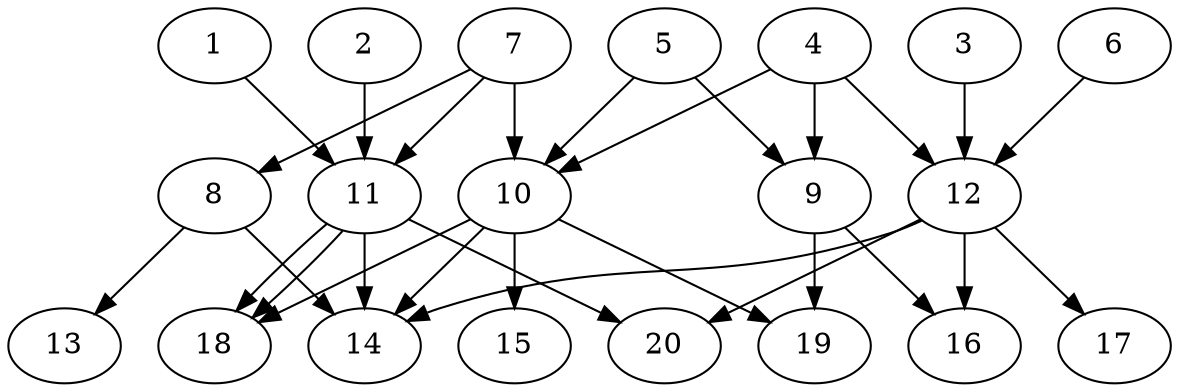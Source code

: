 // DAG automatically generated by daggen at Tue Jul 23 14:34:08 2019
// ./daggen --dot -n 20 --ccr 0.4 --fat 0.7 --regular 0.5 --density 0.8 --mindata 5242880 --maxdata 52428800 
digraph G {
  1 [size="33185280", alpha="0.13", expect_size="13274112"] 
  1 -> 11 [size ="13274112"]
  2 [size="123507200", alpha="0.00", expect_size="49402880"] 
  2 -> 11 [size ="49402880"]
  3 [size="128135680", alpha="0.13", expect_size="51254272"] 
  3 -> 12 [size ="51254272"]
  4 [size="122821120", alpha="0.09", expect_size="49128448"] 
  4 -> 9 [size ="49128448"]
  4 -> 10 [size ="49128448"]
  4 -> 12 [size ="49128448"]
  5 [size="51153920", alpha="0.14", expect_size="20461568"] 
  5 -> 9 [size ="20461568"]
  5 -> 10 [size ="20461568"]
  6 [size="44029440", alpha="0.11", expect_size="17611776"] 
  6 -> 12 [size ="17611776"]
  7 [size="13603840", alpha="0.19", expect_size="5441536"] 
  7 -> 8 [size ="5441536"]
  7 -> 10 [size ="5441536"]
  7 -> 11 [size ="5441536"]
  8 [size="24965120", alpha="0.08", expect_size="9986048"] 
  8 -> 13 [size ="9986048"]
  8 -> 14 [size ="9986048"]
  9 [size="50821120", alpha="0.08", expect_size="20328448"] 
  9 -> 16 [size ="20328448"]
  9 -> 19 [size ="20328448"]
  10 [size="59740160", alpha="0.12", expect_size="23896064"] 
  10 -> 14 [size ="23896064"]
  10 -> 15 [size ="23896064"]
  10 -> 18 [size ="23896064"]
  10 -> 19 [size ="23896064"]
  11 [size="19816960", alpha="0.08", expect_size="7926784"] 
  11 -> 14 [size ="7926784"]
  11 -> 18 [size ="7926784"]
  11 -> 18 [size ="7926784"]
  11 -> 20 [size ="7926784"]
  12 [size="98337280", alpha="0.01", expect_size="39334912"] 
  12 -> 14 [size ="39334912"]
  12 -> 16 [size ="39334912"]
  12 -> 17 [size ="39334912"]
  12 -> 20 [size ="39334912"]
  13 [size="99653120", alpha="0.11", expect_size="39861248"] 
  14 [size="56760320", alpha="0.05", expect_size="22704128"] 
  15 [size="111613440", alpha="0.04", expect_size="44645376"] 
  16 [size="78300160", alpha="0.13", expect_size="31320064"] 
  17 [size="28057600", alpha="0.08", expect_size="11223040"] 
  18 [size="23342080", alpha="0.02", expect_size="9336832"] 
  19 [size="71060480", alpha="0.05", expect_size="28424192"] 
  20 [size="116144640", alpha="0.16", expect_size="46457856"] 
}
